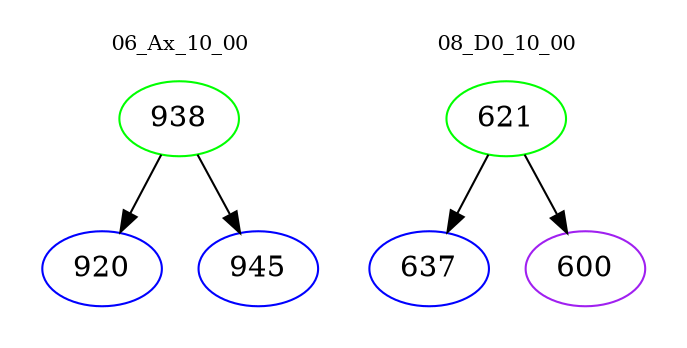 digraph{
subgraph cluster_0 {
color = white
label = "06_Ax_10_00";
fontsize=10;
T0_938 [label="938", color="green"]
T0_938 -> T0_920 [color="black"]
T0_920 [label="920", color="blue"]
T0_938 -> T0_945 [color="black"]
T0_945 [label="945", color="blue"]
}
subgraph cluster_1 {
color = white
label = "08_D0_10_00";
fontsize=10;
T1_621 [label="621", color="green"]
T1_621 -> T1_637 [color="black"]
T1_637 [label="637", color="blue"]
T1_621 -> T1_600 [color="black"]
T1_600 [label="600", color="purple"]
}
}
